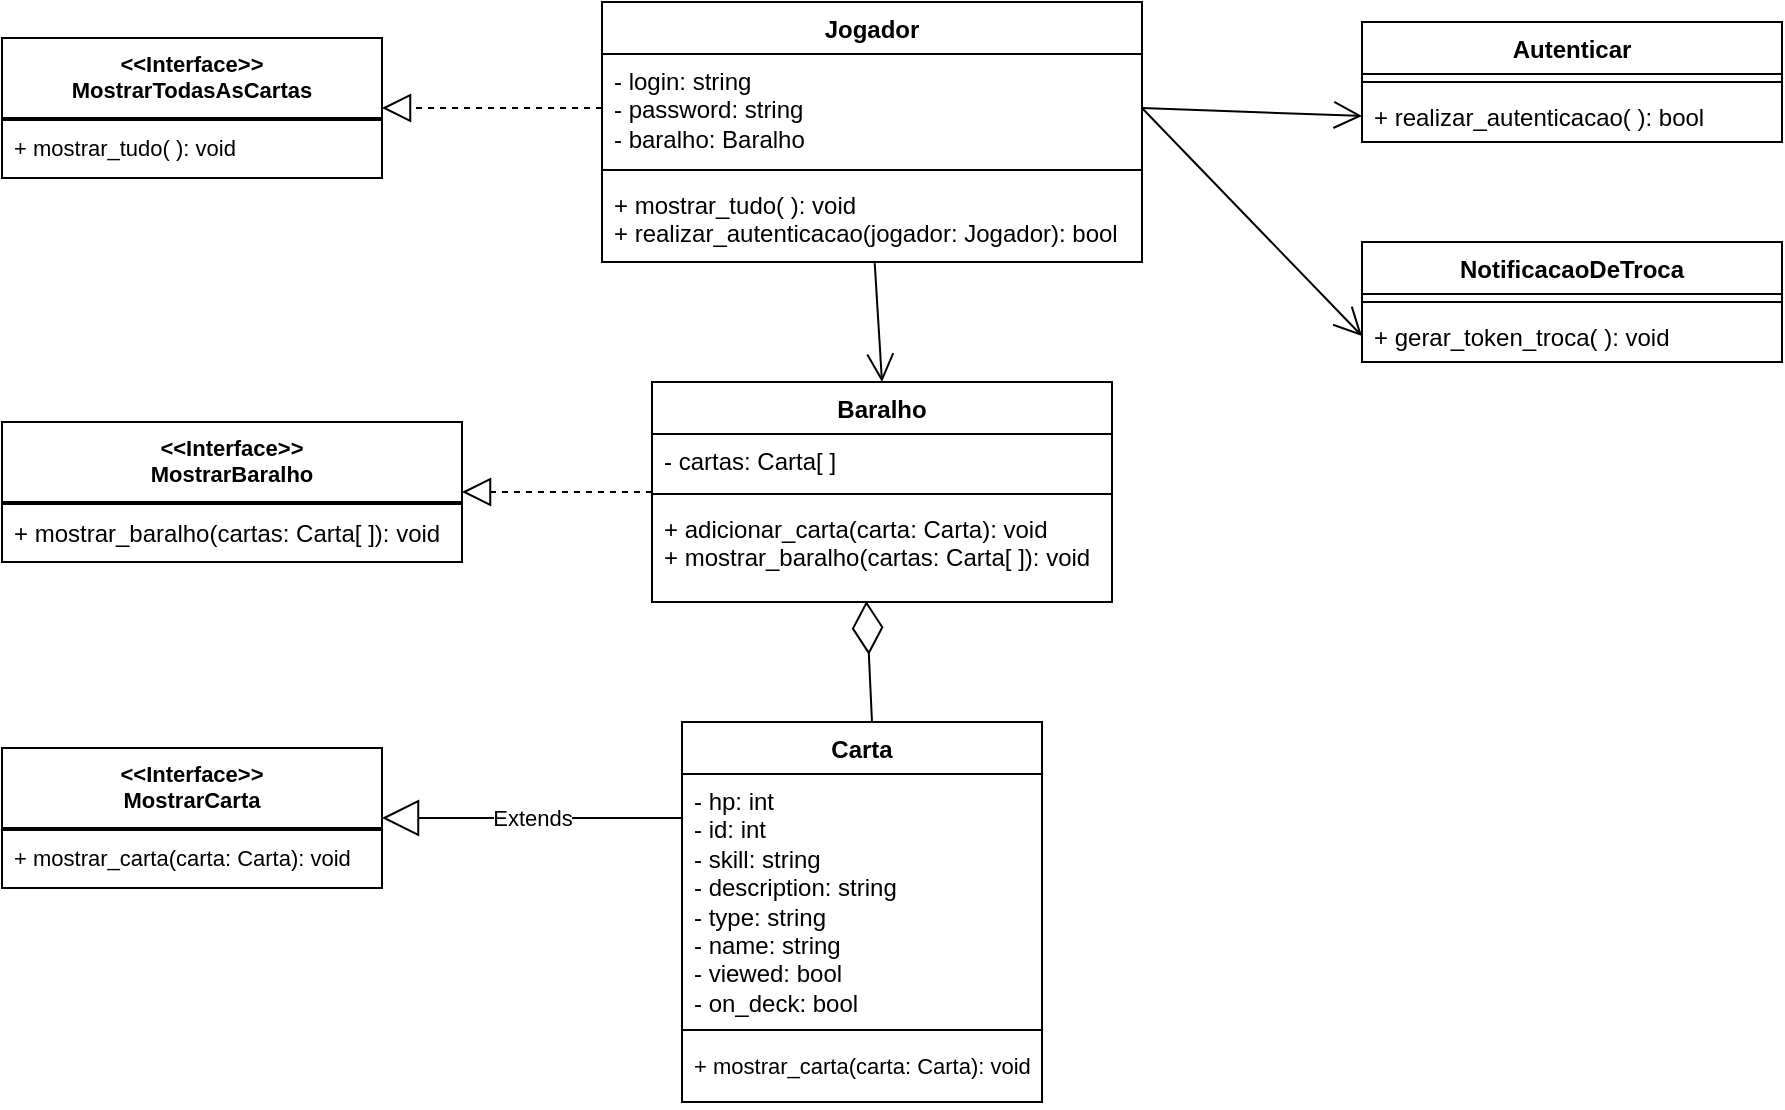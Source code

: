 <mxfile version="27.0.4" pages="2">
  <diagram id="ICe60Vcaf5BWEfbtS2US" name="Página-2">
    <mxGraphModel dx="1001" dy="540" grid="1" gridSize="10" guides="1" tooltips="1" connect="1" arrows="1" fold="1" page="1" pageScale="1" pageWidth="827" pageHeight="1169" math="0" shadow="0">
      <root>
        <mxCell id="0" />
        <mxCell id="1" parent="0" />
        <mxCell id="o7L1IovqBsLoRN7PZMOg-1" value="&amp;lt;&amp;lt;Interface&amp;gt;&amp;gt;&lt;br&gt;MostrarCarta" style="swimlane;fontStyle=1;align=center;verticalAlign=top;childLayout=stackLayout;horizontal=1;startSize=40;horizontalStack=0;resizeParent=1;resizeParentMax=0;resizeLast=0;collapsible=1;marginBottom=0;whiteSpace=wrap;html=1;fontFamily=Helvetica;fontSize=11;fontColor=default;labelBackgroundColor=default;" parent="1" vertex="1">
          <mxGeometry x="100" y="1123" width="190" height="70" as="geometry" />
        </mxCell>
        <mxCell id="o7L1IovqBsLoRN7PZMOg-2" value="" style="line;strokeWidth=1;fillColor=none;align=left;verticalAlign=middle;spacingTop=-1;spacingLeft=3;spacingRight=3;rotatable=0;labelPosition=right;points=[];portConstraint=eastwest;strokeColor=inherit;fontFamily=Helvetica;fontSize=11;fontColor=default;labelBackgroundColor=default;" parent="o7L1IovqBsLoRN7PZMOg-1" vertex="1">
          <mxGeometry y="40" width="190" height="2" as="geometry" />
        </mxCell>
        <mxCell id="o7L1IovqBsLoRN7PZMOg-3" value="+ mostrar_carta(carta: Carta): void" style="text;strokeColor=none;fillColor=none;align=left;verticalAlign=top;spacingLeft=4;spacingRight=4;overflow=hidden;rotatable=0;points=[[0,0.5],[1,0.5]];portConstraint=eastwest;whiteSpace=wrap;html=1;fontFamily=Helvetica;fontSize=11;fontColor=default;labelBackgroundColor=default;" parent="o7L1IovqBsLoRN7PZMOg-1" vertex="1">
          <mxGeometry y="42" width="190" height="28" as="geometry" />
        </mxCell>
        <mxCell id="o7L1IovqBsLoRN7PZMOg-17" value="Extends" style="endArrow=block;endSize=16;endFill=0;html=1;rounded=0;entryX=1;entryY=0.5;entryDx=0;entryDy=0;exitX=0;exitY=0.5;exitDx=0;exitDy=0;" parent="1" target="o7L1IovqBsLoRN7PZMOg-1" edge="1">
          <mxGeometry width="160" relative="1" as="geometry">
            <mxPoint x="440" y="1158" as="sourcePoint" />
            <mxPoint x="510" y="1160" as="targetPoint" />
          </mxGeometry>
        </mxCell>
        <mxCell id="o7L1IovqBsLoRN7PZMOg-18" value="&amp;lt;&amp;lt;Interface&amp;gt;&amp;gt;&lt;br&gt;MostrarBaralho" style="swimlane;fontStyle=1;align=center;verticalAlign=top;childLayout=stackLayout;horizontal=1;startSize=40;horizontalStack=0;resizeParent=1;resizeParentMax=0;resizeLast=0;collapsible=1;marginBottom=0;whiteSpace=wrap;html=1;fontFamily=Helvetica;fontSize=11;fontColor=default;labelBackgroundColor=default;" parent="1" vertex="1">
          <mxGeometry x="100" y="960" width="230" height="70" as="geometry" />
        </mxCell>
        <mxCell id="o7L1IovqBsLoRN7PZMOg-19" value="" style="line;strokeWidth=1;fillColor=none;align=left;verticalAlign=middle;spacingTop=-1;spacingLeft=3;spacingRight=3;rotatable=0;labelPosition=right;points=[];portConstraint=eastwest;strokeColor=inherit;fontFamily=Helvetica;fontSize=11;fontColor=default;labelBackgroundColor=default;" parent="o7L1IovqBsLoRN7PZMOg-18" vertex="1">
          <mxGeometry y="40" width="230" height="2" as="geometry" />
        </mxCell>
        <mxCell id="o7L1IovqBsLoRN7PZMOg-20" value="&lt;span&gt;&lt;span style=&quot;font-size: 12px;&quot;&gt;+ mostrar_baralho(cartas: Carta[ ]&lt;/span&gt;&lt;span style=&quot;color: light-dark(rgb(0, 0, 0), rgb(255, 255, 255)); font-size: 12px;&quot;&gt;): void&lt;/span&gt;&lt;/span&gt;" style="text;strokeColor=none;fillColor=none;align=left;verticalAlign=top;spacingLeft=4;spacingRight=4;overflow=hidden;rotatable=0;points=[[0,0.5],[1,0.5]];portConstraint=eastwest;whiteSpace=wrap;html=1;fontFamily=Helvetica;fontSize=11;fontColor=default;labelBackgroundColor=default;" parent="o7L1IovqBsLoRN7PZMOg-18" vertex="1">
          <mxGeometry y="42" width="230" height="28" as="geometry" />
        </mxCell>
        <mxCell id="o7L1IovqBsLoRN7PZMOg-21" value="&amp;lt;&amp;lt;Interface&amp;gt;&amp;gt;&lt;br&gt;MostrarTodasAsCartas" style="swimlane;fontStyle=1;align=center;verticalAlign=top;childLayout=stackLayout;horizontal=1;startSize=40;horizontalStack=0;resizeParent=1;resizeParentMax=0;resizeLast=0;collapsible=1;marginBottom=0;whiteSpace=wrap;html=1;fontFamily=Helvetica;fontSize=11;fontColor=default;labelBackgroundColor=default;" parent="1" vertex="1">
          <mxGeometry x="100" y="768" width="190" height="70" as="geometry" />
        </mxCell>
        <mxCell id="o7L1IovqBsLoRN7PZMOg-22" value="" style="line;strokeWidth=1;fillColor=none;align=left;verticalAlign=middle;spacingTop=-1;spacingLeft=3;spacingRight=3;rotatable=0;labelPosition=right;points=[];portConstraint=eastwest;strokeColor=inherit;fontFamily=Helvetica;fontSize=11;fontColor=default;labelBackgroundColor=default;" parent="o7L1IovqBsLoRN7PZMOg-21" vertex="1">
          <mxGeometry y="40" width="190" height="2" as="geometry" />
        </mxCell>
        <mxCell id="o7L1IovqBsLoRN7PZMOg-23" value="+ mostrar_tudo( ): void" style="text;strokeColor=none;fillColor=none;align=left;verticalAlign=top;spacingLeft=4;spacingRight=4;overflow=hidden;rotatable=0;points=[[0,0.5],[1,0.5]];portConstraint=eastwest;whiteSpace=wrap;html=1;fontFamily=Helvetica;fontSize=11;fontColor=default;labelBackgroundColor=default;" parent="o7L1IovqBsLoRN7PZMOg-21" vertex="1">
          <mxGeometry y="42" width="190" height="28" as="geometry" />
        </mxCell>
        <mxCell id="o7L1IovqBsLoRN7PZMOg-29" value="Jogador" style="swimlane;fontStyle=1;align=center;verticalAlign=top;childLayout=stackLayout;horizontal=1;startSize=26;horizontalStack=0;resizeParent=1;resizeParentMax=0;resizeLast=0;collapsible=1;marginBottom=0;whiteSpace=wrap;html=1;" parent="1" vertex="1">
          <mxGeometry x="400" y="750" width="270" height="130" as="geometry" />
        </mxCell>
        <mxCell id="o7L1IovqBsLoRN7PZMOg-30" value="- login: string&lt;div&gt;- password: string&lt;/div&gt;&lt;div&gt;- baralho: Baralho&lt;/div&gt;" style="text;strokeColor=none;fillColor=none;align=left;verticalAlign=top;spacingLeft=4;spacingRight=4;overflow=hidden;rotatable=0;points=[[0,0.5],[1,0.5]];portConstraint=eastwest;whiteSpace=wrap;html=1;" parent="o7L1IovqBsLoRN7PZMOg-29" vertex="1">
          <mxGeometry y="26" width="270" height="54" as="geometry" />
        </mxCell>
        <mxCell id="o7L1IovqBsLoRN7PZMOg-31" value="" style="line;strokeWidth=1;fillColor=none;align=left;verticalAlign=middle;spacingTop=-1;spacingLeft=3;spacingRight=3;rotatable=0;labelPosition=right;points=[];portConstraint=eastwest;strokeColor=inherit;" parent="o7L1IovqBsLoRN7PZMOg-29" vertex="1">
          <mxGeometry y="80" width="270" height="8" as="geometry" />
        </mxCell>
        <mxCell id="o7L1IovqBsLoRN7PZMOg-32" value="+ mostrar_tudo( ): void&lt;br&gt;&lt;div&gt;&lt;span style=&quot;background-color: transparent; color: light-dark(rgb(0, 0, 0), rgb(255, 255, 255));&quot;&gt;+ realizar_autenticacao&lt;/span&gt;(jogador: Jogador&lt;span style=&quot;background-color: transparent; color: light-dark(rgb(0, 0, 0), rgb(255, 255, 255));&quot;&gt;): bool&lt;/span&gt;&lt;/div&gt;" style="text;strokeColor=none;fillColor=none;align=left;verticalAlign=top;spacingLeft=4;spacingRight=4;overflow=hidden;rotatable=0;points=[[0,0.5],[1,0.5]];portConstraint=eastwest;whiteSpace=wrap;html=1;labelBackgroundColor=none;" parent="o7L1IovqBsLoRN7PZMOg-29" vertex="1">
          <mxGeometry y="88" width="270" height="42" as="geometry" />
        </mxCell>
        <mxCell id="o7L1IovqBsLoRN7PZMOg-42" value="Baralho" style="swimlane;fontStyle=1;align=center;verticalAlign=top;childLayout=stackLayout;horizontal=1;startSize=26;horizontalStack=0;resizeParent=1;resizeParentMax=0;resizeLast=0;collapsible=1;marginBottom=0;whiteSpace=wrap;html=1;" parent="1" vertex="1">
          <mxGeometry x="425" y="940" width="230" height="110" as="geometry" />
        </mxCell>
        <mxCell id="o7L1IovqBsLoRN7PZMOg-43" value="- cartas: Carta[ ]" style="text;strokeColor=none;fillColor=none;align=left;verticalAlign=top;spacingLeft=4;spacingRight=4;overflow=hidden;rotatable=0;points=[[0,0.5],[1,0.5]];portConstraint=eastwest;whiteSpace=wrap;html=1;" parent="o7L1IovqBsLoRN7PZMOg-42" vertex="1">
          <mxGeometry y="26" width="230" height="26" as="geometry" />
        </mxCell>
        <mxCell id="o7L1IovqBsLoRN7PZMOg-44" value="" style="line;strokeWidth=1;fillColor=none;align=left;verticalAlign=middle;spacingTop=-1;spacingLeft=3;spacingRight=3;rotatable=0;labelPosition=right;points=[];portConstraint=eastwest;strokeColor=inherit;" parent="o7L1IovqBsLoRN7PZMOg-42" vertex="1">
          <mxGeometry y="52" width="230" height="8" as="geometry" />
        </mxCell>
        <mxCell id="o7L1IovqBsLoRN7PZMOg-45" value="+ adicionar_carta(carta: Carta): void&lt;div&gt;+ mostrar_baralho(cartas: Carta[ ]&lt;span style=&quot;background-color: transparent; color: light-dark(rgb(0, 0, 0), rgb(255, 255, 255));&quot;&gt;): void&lt;/span&gt;&lt;/div&gt;" style="text;strokeColor=none;fillColor=none;align=left;verticalAlign=top;spacingLeft=4;spacingRight=4;overflow=hidden;rotatable=0;points=[[0,0.5],[1,0.5]];portConstraint=eastwest;whiteSpace=wrap;html=1;" parent="o7L1IovqBsLoRN7PZMOg-42" vertex="1">
          <mxGeometry y="60" width="230" height="50" as="geometry" />
        </mxCell>
        <mxCell id="o7L1IovqBsLoRN7PZMOg-47" value="" style="endArrow=block;dashed=1;endFill=0;endSize=12;html=1;rounded=0;entryX=1;entryY=0.5;entryDx=0;entryDy=0;exitX=0;exitY=0.5;exitDx=0;exitDy=0;" parent="1" source="o7L1IovqBsLoRN7PZMOg-30" target="o7L1IovqBsLoRN7PZMOg-21" edge="1">
          <mxGeometry width="160" relative="1" as="geometry">
            <mxPoint x="240" y="900" as="sourcePoint" />
            <mxPoint x="400" y="900" as="targetPoint" />
          </mxGeometry>
        </mxCell>
        <mxCell id="o7L1IovqBsLoRN7PZMOg-48" value="" style="endArrow=block;dashed=1;endFill=0;endSize=12;html=1;rounded=0;entryX=1;entryY=0.5;entryDx=0;entryDy=0;exitX=0;exitY=0.5;exitDx=0;exitDy=0;" parent="1" source="o7L1IovqBsLoRN7PZMOg-42" target="o7L1IovqBsLoRN7PZMOg-18" edge="1">
          <mxGeometry width="160" relative="1" as="geometry">
            <mxPoint x="240" y="970" as="sourcePoint" />
            <mxPoint x="400" y="970" as="targetPoint" />
          </mxGeometry>
        </mxCell>
        <mxCell id="ZcecsekqflVwkSl2uQSa-1" value="" style="endArrow=diamondThin;endFill=0;endSize=24;html=1;rounded=0;entryX=0.466;entryY=0.99;entryDx=0;entryDy=0;entryPerimeter=0;exitX=0.5;exitY=0;exitDx=0;exitDy=0;" parent="1" target="o7L1IovqBsLoRN7PZMOg-45" edge="1">
          <mxGeometry width="160" relative="1" as="geometry">
            <mxPoint x="535" y="1110" as="sourcePoint" />
            <mxPoint x="670" y="1090" as="targetPoint" />
          </mxGeometry>
        </mxCell>
        <mxCell id="YliHWJWm1tGkdh-2mwg3-1" value="Carta" style="swimlane;fontStyle=1;align=center;verticalAlign=top;childLayout=stackLayout;horizontal=1;startSize=26;horizontalStack=0;resizeParent=1;resizeParentMax=0;resizeLast=0;collapsible=1;marginBottom=0;whiteSpace=wrap;html=1;" parent="1" vertex="1">
          <mxGeometry x="440" y="1110" width="180" height="190" as="geometry" />
        </mxCell>
        <mxCell id="YliHWJWm1tGkdh-2mwg3-2" value="&lt;div&gt;- hp: int&lt;/div&gt;&lt;div&gt;- id: int&lt;br&gt;&lt;div&gt;- skill: string&lt;/div&gt;&lt;div&gt;- description: string&lt;/div&gt;&lt;div&gt;- type: string&lt;/div&gt;&lt;div&gt;- name: string&lt;/div&gt;&lt;div&gt;- viewed: bool&lt;/div&gt;&lt;div&gt;- on_deck: bool&lt;/div&gt;&lt;/div&gt;" style="text;strokeColor=none;fillColor=none;align=left;verticalAlign=top;spacingLeft=4;spacingRight=4;overflow=hidden;rotatable=0;points=[[0,0.5],[1,0.5]];portConstraint=eastwest;whiteSpace=wrap;html=1;" parent="YliHWJWm1tGkdh-2mwg3-1" vertex="1">
          <mxGeometry y="26" width="180" height="124" as="geometry" />
        </mxCell>
        <mxCell id="YliHWJWm1tGkdh-2mwg3-3" value="" style="line;strokeWidth=1;fillColor=none;align=left;verticalAlign=middle;spacingTop=-1;spacingLeft=3;spacingRight=3;rotatable=0;labelPosition=right;points=[];portConstraint=eastwest;strokeColor=inherit;" parent="YliHWJWm1tGkdh-2mwg3-1" vertex="1">
          <mxGeometry y="150" width="180" height="8" as="geometry" />
        </mxCell>
        <mxCell id="YliHWJWm1tGkdh-2mwg3-4" value="&lt;span style=&quot;font-size: 11px;&quot;&gt;+ mostrar_carta(carta: Carta): void&lt;/span&gt;&lt;div&gt;&lt;span style=&quot;color: rgba(0, 0, 0, 0); font-family: monospace; font-size: 0px; text-wrap-mode: nowrap;&quot;&gt;%3CmxGraphModel%3E%3Croot%3E%3CmxCell%20id%3D%220%22%2F%3E%3CmxCell%20id%3D%221%22%20parent%3D%220%22%2F%3E%3CmxCell%20id%3D%222%22%20value%3D%22%2B%20is_on_deck(%20)%3A%20bool%22%20style%3D%22text%3BstrokeColor%3Dnone%3BfillColor%3Dnone%3Balign%3Dleft%3BverticalAlign%3Dtop%3BspacingLeft%3D4%3BspacingRight%3D4%3Boverflow%3Dhidden%3Brotatable%3D0%3Bpoints%3D%5B%5B0%2C0.5%5D%2C%5B1%2C0.5%5D%5D%3BportConstraint%3Deastwest%3BwhiteSpace%3Dwrap%3Bhtml%3D1%3B%22%20vertex%3D%221%22%20parent%3D%221%22%3E%3CmxGeometry%20x%3D%22440%22%20y%3D%221180%22%20width%3D%22190%22%20height%3D%2226%22%20as%3D%&lt;/span&gt;&lt;/div&gt;" style="text;strokeColor=none;fillColor=none;align=left;verticalAlign=top;spacingLeft=4;spacingRight=4;overflow=hidden;rotatable=0;points=[[0,0.5],[1,0.5]];portConstraint=eastwest;whiteSpace=wrap;html=1;" parent="YliHWJWm1tGkdh-2mwg3-1" vertex="1">
          <mxGeometry y="158" width="180" height="32" as="geometry" />
        </mxCell>
        <mxCell id="f6T3aF7R3jt6MAcJR06r-1" value="" style="endArrow=open;endFill=1;endSize=12;html=1;rounded=0;exitX=0.505;exitY=1.013;exitDx=0;exitDy=0;exitPerimeter=0;entryX=0.5;entryY=0;entryDx=0;entryDy=0;" parent="1" source="o7L1IovqBsLoRN7PZMOg-32" target="o7L1IovqBsLoRN7PZMOg-42" edge="1">
          <mxGeometry width="160" relative="1" as="geometry">
            <mxPoint x="460" y="850" as="sourcePoint" />
            <mxPoint x="600" y="900" as="targetPoint" />
          </mxGeometry>
        </mxCell>
        <mxCell id="jyNBmVtoNr9FPoMEycjE-1" value="Autenticar" style="swimlane;fontStyle=1;align=center;verticalAlign=top;childLayout=stackLayout;horizontal=1;startSize=26;horizontalStack=0;resizeParent=1;resizeParentMax=0;resizeLast=0;collapsible=1;marginBottom=0;whiteSpace=wrap;html=1;" parent="1" vertex="1">
          <mxGeometry x="780" y="760" width="210" height="60" as="geometry" />
        </mxCell>
        <mxCell id="jyNBmVtoNr9FPoMEycjE-3" value="" style="line;strokeWidth=1;fillColor=none;align=left;verticalAlign=middle;spacingTop=-1;spacingLeft=3;spacingRight=3;rotatable=0;labelPosition=right;points=[];portConstraint=eastwest;strokeColor=inherit;" parent="jyNBmVtoNr9FPoMEycjE-1" vertex="1">
          <mxGeometry y="26" width="210" height="8" as="geometry" />
        </mxCell>
        <mxCell id="jyNBmVtoNr9FPoMEycjE-4" value="+ realizar_autenticacao( ): bool" style="text;strokeColor=none;fillColor=none;align=left;verticalAlign=top;spacingLeft=4;spacingRight=4;overflow=hidden;rotatable=0;points=[[0,0.5],[1,0.5]];portConstraint=eastwest;whiteSpace=wrap;html=1;" parent="jyNBmVtoNr9FPoMEycjE-1" vertex="1">
          <mxGeometry y="34" width="210" height="26" as="geometry" />
        </mxCell>
        <mxCell id="jyNBmVtoNr9FPoMEycjE-5" value="NotificacaoDeTroca" style="swimlane;fontStyle=1;align=center;verticalAlign=top;childLayout=stackLayout;horizontal=1;startSize=26;horizontalStack=0;resizeParent=1;resizeParentMax=0;resizeLast=0;collapsible=1;marginBottom=0;whiteSpace=wrap;html=1;" parent="1" vertex="1">
          <mxGeometry x="780" y="870" width="210" height="60" as="geometry" />
        </mxCell>
        <mxCell id="jyNBmVtoNr9FPoMEycjE-6" value="" style="line;strokeWidth=1;fillColor=none;align=left;verticalAlign=middle;spacingTop=-1;spacingLeft=3;spacingRight=3;rotatable=0;labelPosition=right;points=[];portConstraint=eastwest;strokeColor=inherit;" parent="jyNBmVtoNr9FPoMEycjE-5" vertex="1">
          <mxGeometry y="26" width="210" height="8" as="geometry" />
        </mxCell>
        <mxCell id="jyNBmVtoNr9FPoMEycjE-7" value="+ gerar_token_troca( ): void" style="text;strokeColor=none;fillColor=none;align=left;verticalAlign=top;spacingLeft=4;spacingRight=4;overflow=hidden;rotatable=0;points=[[0,0.5],[1,0.5]];portConstraint=eastwest;whiteSpace=wrap;html=1;" parent="jyNBmVtoNr9FPoMEycjE-5" vertex="1">
          <mxGeometry y="34" width="210" height="26" as="geometry" />
        </mxCell>
        <mxCell id="jyNBmVtoNr9FPoMEycjE-8" value="" style="endArrow=open;endFill=1;endSize=12;html=1;rounded=0;exitX=1;exitY=0.5;exitDx=0;exitDy=0;entryX=0;entryY=0.5;entryDx=0;entryDy=0;" parent="1" source="o7L1IovqBsLoRN7PZMOg-30" target="jyNBmVtoNr9FPoMEycjE-4" edge="1">
          <mxGeometry width="160" relative="1" as="geometry">
            <mxPoint x="720" y="810" as="sourcePoint" />
            <mxPoint x="880" y="810" as="targetPoint" />
          </mxGeometry>
        </mxCell>
        <mxCell id="jyNBmVtoNr9FPoMEycjE-9" value="" style="endArrow=open;endFill=1;endSize=12;html=1;rounded=0;exitX=1;exitY=0.5;exitDx=0;exitDy=0;entryX=0;entryY=0.5;entryDx=0;entryDy=0;" parent="1" source="o7L1IovqBsLoRN7PZMOg-30" target="jyNBmVtoNr9FPoMEycjE-7" edge="1">
          <mxGeometry width="160" relative="1" as="geometry">
            <mxPoint x="720" y="810" as="sourcePoint" />
            <mxPoint x="880" y="810" as="targetPoint" />
          </mxGeometry>
        </mxCell>
      </root>
    </mxGraphModel>
  </diagram>
  <diagram id="nOYtmtWz1Dl7Zufv6UA3" name="Página-3">
    <mxGraphModel grid="1" page="1" gridSize="10" guides="1" tooltips="1" connect="1" arrows="1" fold="1" pageScale="1" pageWidth="827" pageHeight="1169" math="0" shadow="0">
      <root>
        <mxCell id="0" />
        <mxCell id="1" parent="0" />
        <mxCell id="9HwmQKv18-HvDcrsh5kZ-1" value="Jogador" style="shape=umlActor;verticalLabelPosition=bottom;verticalAlign=top;html=1;outlineConnect=0;" vertex="1" parent="1">
          <mxGeometry x="1866" y="304" width="30" height="60" as="geometry" />
        </mxCell>
        <mxCell id="9HwmQKv18-HvDcrsh5kZ-2" value="Troca de cartas" style="shape=umlActor;verticalLabelPosition=bottom;verticalAlign=top;html=1;outlineConnect=0;" vertex="1" parent="1">
          <mxGeometry x="1866" y="80" width="30" height="60" as="geometry" />
        </mxCell>
        <mxCell id="9HwmQKv18-HvDcrsh5kZ-3" style="edgeStyle=none;shape=connector;rounded=0;orthogonalLoop=1;jettySize=auto;html=1;entryX=0;entryY=0.5;entryDx=0;entryDy=0;strokeColor=default;align=center;verticalAlign=middle;fontFamily=Helvetica;fontSize=11;fontColor=default;labelBackgroundColor=default;startFill=0;endArrow=none;" edge="1" parent="1" source="9HwmQKv18-HvDcrsh5kZ-4" target="9HwmQKv18-HvDcrsh5kZ-7">
          <mxGeometry relative="1" as="geometry" />
        </mxCell>
        <mxCell id="9HwmQKv18-HvDcrsh5kZ-4" value="Login" style="shape=umlActor;verticalLabelPosition=bottom;verticalAlign=top;html=1;outlineConnect=0;" vertex="1" parent="1">
          <mxGeometry x="1866" y="572" width="30" height="60" as="geometry" />
        </mxCell>
        <mxCell id="9HwmQKv18-HvDcrsh5kZ-5" value="Notificação de troca" style="ellipse;whiteSpace=wrap;html=1;" vertex="1" parent="1">
          <mxGeometry x="2130" y="80" width="140" height="70" as="geometry" />
        </mxCell>
        <mxCell id="9HwmQKv18-HvDcrsh5kZ-6" value="Mostrar Todas&lt;div&gt;as cartas&lt;/div&gt;" style="ellipse;whiteSpace=wrap;html=1;" vertex="1" parent="1">
          <mxGeometry x="2080" y="234" width="140" height="70" as="geometry" />
        </mxCell>
        <mxCell id="9HwmQKv18-HvDcrsh5kZ-7" value="Realizar autenticação" style="ellipse;whiteSpace=wrap;html=1;" vertex="1" parent="1">
          <mxGeometry x="2130" y="567" width="140" height="70" as="geometry" />
        </mxCell>
        <mxCell id="9HwmQKv18-HvDcrsh5kZ-8" value="Mostrar Baralho" style="ellipse;whiteSpace=wrap;html=1;" vertex="1" parent="1">
          <mxGeometry x="2080" y="390" width="140" height="70" as="geometry" />
        </mxCell>
        <mxCell id="9HwmQKv18-HvDcrsh5kZ-9" value="Mostrar Informações de uma Carta" style="ellipse;whiteSpace=wrap;html=1;" vertex="1" parent="1">
          <mxGeometry x="2350" y="299" width="140" height="70" as="geometry" />
        </mxCell>
        <mxCell id="9HwmQKv18-HvDcrsh5kZ-10" value="Visualização dos pokemons" style="shape=umlFrame;whiteSpace=wrap;html=1;pointerEvents=0;width=120;height=30;" vertex="1" parent="1">
          <mxGeometry x="1966" y="204" width="544" height="280" as="geometry" />
        </mxCell>
        <mxCell id="9HwmQKv18-HvDcrsh5kZ-11" value="Pokedex" style="shape=umlActor;verticalLabelPosition=bottom;verticalAlign=top;html=1;" vertex="1" parent="1">
          <mxGeometry x="2597.7" y="300" width="30" height="60" as="geometry" />
        </mxCell>
        <mxCell id="9HwmQKv18-HvDcrsh5kZ-12" style="rounded=0;orthogonalLoop=1;jettySize=auto;html=1;strokeColor=default;endArrow=none;startFill=0;" edge="1" parent="1" target="9HwmQKv18-HvDcrsh5kZ-6">
          <mxGeometry relative="1" as="geometry">
            <mxPoint x="1900" y="330" as="sourcePoint" />
          </mxGeometry>
        </mxCell>
        <mxCell id="9HwmQKv18-HvDcrsh5kZ-13" style="edgeStyle=none;shape=connector;rounded=0;orthogonalLoop=1;jettySize=auto;html=1;entryX=-0.01;entryY=0.414;entryDx=0;entryDy=0;entryPerimeter=0;strokeColor=default;align=center;verticalAlign=middle;fontFamily=Helvetica;fontSize=11;fontColor=default;labelBackgroundColor=default;startFill=0;endArrow=none;" edge="1" parent="1" source="9HwmQKv18-HvDcrsh5kZ-2" target="9HwmQKv18-HvDcrsh5kZ-5">
          <mxGeometry relative="1" as="geometry" />
        </mxCell>
        <mxCell id="9HwmQKv18-HvDcrsh5kZ-14" style="edgeStyle=none;shape=connector;rounded=0;orthogonalLoop=1;jettySize=auto;html=1;entryX=1.005;entryY=0.465;entryDx=0;entryDy=0;entryPerimeter=0;strokeColor=default;align=center;verticalAlign=middle;fontFamily=Helvetica;fontSize=11;fontColor=default;labelBackgroundColor=default;startFill=0;endArrow=none;" edge="1" parent="1" source="9HwmQKv18-HvDcrsh5kZ-11">
          <mxGeometry relative="1" as="geometry">
            <mxPoint x="2510" y="329.2" as="targetPoint" />
          </mxGeometry>
        </mxCell>
        <mxCell id="rQZF8S4ov2Pw6zdzun31-1" value="&amp;lt;&amp;lt;extends&amp;gt;&amp;gt;" style="endArrow=open;endSize=12;dashed=1;html=1;rounded=0;strokeColor=default;align=center;verticalAlign=middle;fontFamily=Helvetica;fontSize=11;fontColor=default;labelBackgroundColor=default;entryX=1;entryY=0.5;entryDx=0;entryDy=0;exitX=0;exitY=0.5;exitDx=0;exitDy=0;" edge="1" parent="1" source="9HwmQKv18-HvDcrsh5kZ-9" target="9HwmQKv18-HvDcrsh5kZ-8">
          <mxGeometry width="160" relative="1" as="geometry">
            <mxPoint x="2200" y="447" as="sourcePoint" />
            <mxPoint x="2092" y="577" as="targetPoint" />
          </mxGeometry>
        </mxCell>
        <mxCell id="rQZF8S4ov2Pw6zdzun31-2" value="&amp;lt;&amp;lt;extends&amp;gt;&amp;gt;" style="endArrow=open;endSize=12;dashed=1;html=1;rounded=0;strokeColor=default;align=center;verticalAlign=middle;fontFamily=Helvetica;fontSize=11;fontColor=default;labelBackgroundColor=default;entryX=0.965;entryY=0.403;entryDx=0;entryDy=0;entryPerimeter=0;exitX=0;exitY=0.5;exitDx=0;exitDy=0;" edge="1" parent="1" source="9HwmQKv18-HvDcrsh5kZ-9" target="9HwmQKv18-HvDcrsh5kZ-6">
          <mxGeometry width="160" relative="1" as="geometry">
            <mxPoint x="2189.996" y="261.0" as="sourcePoint" />
            <mxPoint x="2132.35" y="364" as="targetPoint" />
          </mxGeometry>
        </mxCell>
        <mxCell id="f6y6xtlS9dZYyQtMa28R-1" style="rounded=0;orthogonalLoop=1;jettySize=auto;html=1;strokeColor=default;endArrow=none;startFill=0;entryX=0;entryY=0.5;entryDx=0;entryDy=0;" edge="1" parent="1" target="9HwmQKv18-HvDcrsh5kZ-8">
          <mxGeometry relative="1" as="geometry">
            <mxPoint x="1900" y="330" as="sourcePoint" />
            <mxPoint x="2011" y="325" as="targetPoint" />
          </mxGeometry>
        </mxCell>
      </root>
    </mxGraphModel>
  </diagram>
</mxfile>
